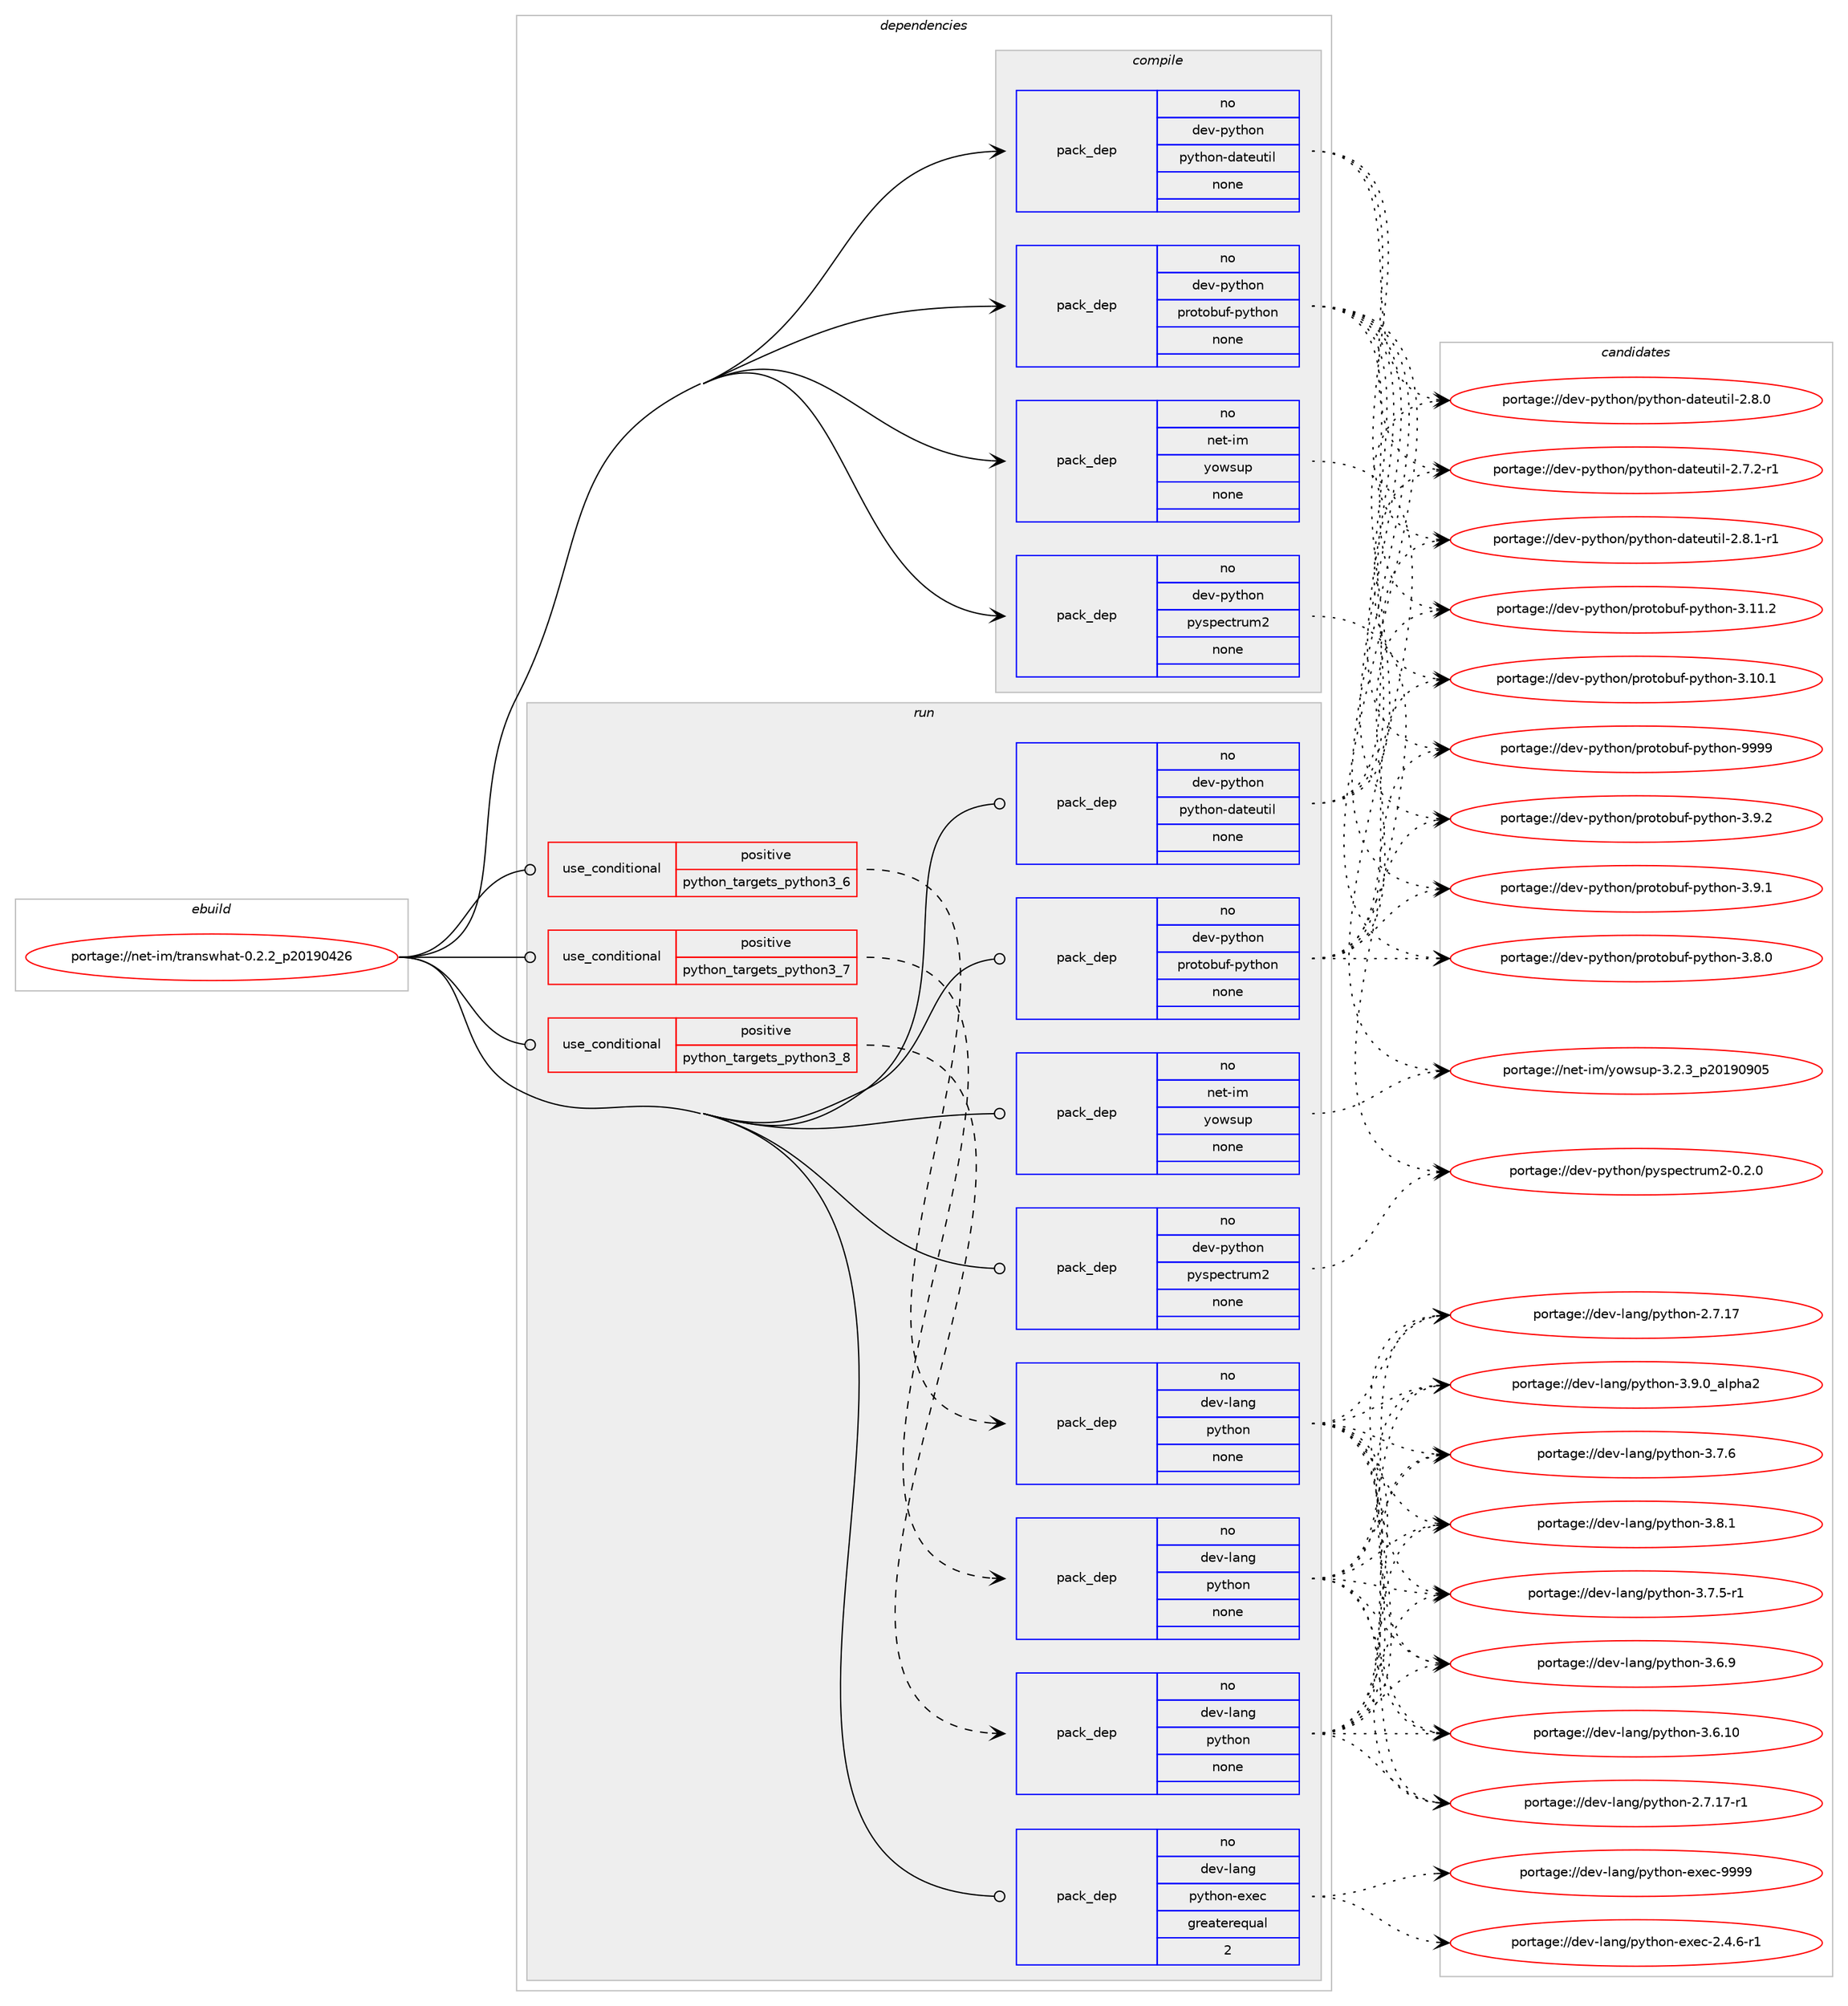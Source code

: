 digraph prolog {

# *************
# Graph options
# *************

newrank=true;
concentrate=true;
compound=true;
graph [rankdir=LR,fontname=Helvetica,fontsize=10,ranksep=1.5];#, ranksep=2.5, nodesep=0.2];
edge  [arrowhead=vee];
node  [fontname=Helvetica,fontsize=10];

# **********
# The ebuild
# **********

subgraph cluster_leftcol {
color=gray;
rank=same;
label=<<i>ebuild</i>>;
id [label="portage://net-im/transwhat-0.2.2_p20190426", color=red, width=4, href="../net-im/transwhat-0.2.2_p20190426.svg"];
}

# ****************
# The dependencies
# ****************

subgraph cluster_midcol {
color=gray;
label=<<i>dependencies</i>>;
subgraph cluster_compile {
fillcolor="#eeeeee";
style=filled;
label=<<i>compile</i>>;
subgraph pack106091 {
dependency138513 [label=<<TABLE BORDER="0" CELLBORDER="1" CELLSPACING="0" CELLPADDING="4" WIDTH="220"><TR><TD ROWSPAN="6" CELLPADDING="30">pack_dep</TD></TR><TR><TD WIDTH="110">no</TD></TR><TR><TD>dev-python</TD></TR><TR><TD>protobuf-python</TD></TR><TR><TD>none</TD></TR><TR><TD></TD></TR></TABLE>>, shape=none, color=blue];
}
id:e -> dependency138513:w [weight=20,style="solid",arrowhead="vee"];
subgraph pack106092 {
dependency138514 [label=<<TABLE BORDER="0" CELLBORDER="1" CELLSPACING="0" CELLPADDING="4" WIDTH="220"><TR><TD ROWSPAN="6" CELLPADDING="30">pack_dep</TD></TR><TR><TD WIDTH="110">no</TD></TR><TR><TD>dev-python</TD></TR><TR><TD>pyspectrum2</TD></TR><TR><TD>none</TD></TR><TR><TD></TD></TR></TABLE>>, shape=none, color=blue];
}
id:e -> dependency138514:w [weight=20,style="solid",arrowhead="vee"];
subgraph pack106093 {
dependency138515 [label=<<TABLE BORDER="0" CELLBORDER="1" CELLSPACING="0" CELLPADDING="4" WIDTH="220"><TR><TD ROWSPAN="6" CELLPADDING="30">pack_dep</TD></TR><TR><TD WIDTH="110">no</TD></TR><TR><TD>dev-python</TD></TR><TR><TD>python-dateutil</TD></TR><TR><TD>none</TD></TR><TR><TD></TD></TR></TABLE>>, shape=none, color=blue];
}
id:e -> dependency138515:w [weight=20,style="solid",arrowhead="vee"];
subgraph pack106094 {
dependency138516 [label=<<TABLE BORDER="0" CELLBORDER="1" CELLSPACING="0" CELLPADDING="4" WIDTH="220"><TR><TD ROWSPAN="6" CELLPADDING="30">pack_dep</TD></TR><TR><TD WIDTH="110">no</TD></TR><TR><TD>net-im</TD></TR><TR><TD>yowsup</TD></TR><TR><TD>none</TD></TR><TR><TD></TD></TR></TABLE>>, shape=none, color=blue];
}
id:e -> dependency138516:w [weight=20,style="solid",arrowhead="vee"];
}
subgraph cluster_compileandrun {
fillcolor="#eeeeee";
style=filled;
label=<<i>compile and run</i>>;
}
subgraph cluster_run {
fillcolor="#eeeeee";
style=filled;
label=<<i>run</i>>;
subgraph cond30104 {
dependency138517 [label=<<TABLE BORDER="0" CELLBORDER="1" CELLSPACING="0" CELLPADDING="4"><TR><TD ROWSPAN="3" CELLPADDING="10">use_conditional</TD></TR><TR><TD>positive</TD></TR><TR><TD>python_targets_python3_6</TD></TR></TABLE>>, shape=none, color=red];
subgraph pack106095 {
dependency138518 [label=<<TABLE BORDER="0" CELLBORDER="1" CELLSPACING="0" CELLPADDING="4" WIDTH="220"><TR><TD ROWSPAN="6" CELLPADDING="30">pack_dep</TD></TR><TR><TD WIDTH="110">no</TD></TR><TR><TD>dev-lang</TD></TR><TR><TD>python</TD></TR><TR><TD>none</TD></TR><TR><TD></TD></TR></TABLE>>, shape=none, color=blue];
}
dependency138517:e -> dependency138518:w [weight=20,style="dashed",arrowhead="vee"];
}
id:e -> dependency138517:w [weight=20,style="solid",arrowhead="odot"];
subgraph cond30105 {
dependency138519 [label=<<TABLE BORDER="0" CELLBORDER="1" CELLSPACING="0" CELLPADDING="4"><TR><TD ROWSPAN="3" CELLPADDING="10">use_conditional</TD></TR><TR><TD>positive</TD></TR><TR><TD>python_targets_python3_7</TD></TR></TABLE>>, shape=none, color=red];
subgraph pack106096 {
dependency138520 [label=<<TABLE BORDER="0" CELLBORDER="1" CELLSPACING="0" CELLPADDING="4" WIDTH="220"><TR><TD ROWSPAN="6" CELLPADDING="30">pack_dep</TD></TR><TR><TD WIDTH="110">no</TD></TR><TR><TD>dev-lang</TD></TR><TR><TD>python</TD></TR><TR><TD>none</TD></TR><TR><TD></TD></TR></TABLE>>, shape=none, color=blue];
}
dependency138519:e -> dependency138520:w [weight=20,style="dashed",arrowhead="vee"];
}
id:e -> dependency138519:w [weight=20,style="solid",arrowhead="odot"];
subgraph cond30106 {
dependency138521 [label=<<TABLE BORDER="0" CELLBORDER="1" CELLSPACING="0" CELLPADDING="4"><TR><TD ROWSPAN="3" CELLPADDING="10">use_conditional</TD></TR><TR><TD>positive</TD></TR><TR><TD>python_targets_python3_8</TD></TR></TABLE>>, shape=none, color=red];
subgraph pack106097 {
dependency138522 [label=<<TABLE BORDER="0" CELLBORDER="1" CELLSPACING="0" CELLPADDING="4" WIDTH="220"><TR><TD ROWSPAN="6" CELLPADDING="30">pack_dep</TD></TR><TR><TD WIDTH="110">no</TD></TR><TR><TD>dev-lang</TD></TR><TR><TD>python</TD></TR><TR><TD>none</TD></TR><TR><TD></TD></TR></TABLE>>, shape=none, color=blue];
}
dependency138521:e -> dependency138522:w [weight=20,style="dashed",arrowhead="vee"];
}
id:e -> dependency138521:w [weight=20,style="solid",arrowhead="odot"];
subgraph pack106098 {
dependency138523 [label=<<TABLE BORDER="0" CELLBORDER="1" CELLSPACING="0" CELLPADDING="4" WIDTH="220"><TR><TD ROWSPAN="6" CELLPADDING="30">pack_dep</TD></TR><TR><TD WIDTH="110">no</TD></TR><TR><TD>dev-lang</TD></TR><TR><TD>python-exec</TD></TR><TR><TD>greaterequal</TD></TR><TR><TD>2</TD></TR></TABLE>>, shape=none, color=blue];
}
id:e -> dependency138523:w [weight=20,style="solid",arrowhead="odot"];
subgraph pack106099 {
dependency138524 [label=<<TABLE BORDER="0" CELLBORDER="1" CELLSPACING="0" CELLPADDING="4" WIDTH="220"><TR><TD ROWSPAN="6" CELLPADDING="30">pack_dep</TD></TR><TR><TD WIDTH="110">no</TD></TR><TR><TD>dev-python</TD></TR><TR><TD>protobuf-python</TD></TR><TR><TD>none</TD></TR><TR><TD></TD></TR></TABLE>>, shape=none, color=blue];
}
id:e -> dependency138524:w [weight=20,style="solid",arrowhead="odot"];
subgraph pack106100 {
dependency138525 [label=<<TABLE BORDER="0" CELLBORDER="1" CELLSPACING="0" CELLPADDING="4" WIDTH="220"><TR><TD ROWSPAN="6" CELLPADDING="30">pack_dep</TD></TR><TR><TD WIDTH="110">no</TD></TR><TR><TD>dev-python</TD></TR><TR><TD>pyspectrum2</TD></TR><TR><TD>none</TD></TR><TR><TD></TD></TR></TABLE>>, shape=none, color=blue];
}
id:e -> dependency138525:w [weight=20,style="solid",arrowhead="odot"];
subgraph pack106101 {
dependency138526 [label=<<TABLE BORDER="0" CELLBORDER="1" CELLSPACING="0" CELLPADDING="4" WIDTH="220"><TR><TD ROWSPAN="6" CELLPADDING="30">pack_dep</TD></TR><TR><TD WIDTH="110">no</TD></TR><TR><TD>dev-python</TD></TR><TR><TD>python-dateutil</TD></TR><TR><TD>none</TD></TR><TR><TD></TD></TR></TABLE>>, shape=none, color=blue];
}
id:e -> dependency138526:w [weight=20,style="solid",arrowhead="odot"];
subgraph pack106102 {
dependency138527 [label=<<TABLE BORDER="0" CELLBORDER="1" CELLSPACING="0" CELLPADDING="4" WIDTH="220"><TR><TD ROWSPAN="6" CELLPADDING="30">pack_dep</TD></TR><TR><TD WIDTH="110">no</TD></TR><TR><TD>net-im</TD></TR><TR><TD>yowsup</TD></TR><TR><TD>none</TD></TR><TR><TD></TD></TR></TABLE>>, shape=none, color=blue];
}
id:e -> dependency138527:w [weight=20,style="solid",arrowhead="odot"];
}
}

# **************
# The candidates
# **************

subgraph cluster_choices {
rank=same;
color=gray;
label=<<i>candidates</i>>;

subgraph choice106091 {
color=black;
nodesep=1;
choice100101118451121211161041111104711211411111611198117102451121211161041111104557575757 [label="portage://dev-python/protobuf-python-9999", color=red, width=4,href="../dev-python/protobuf-python-9999.svg"];
choice10010111845112121116104111110471121141111161119811710245112121116104111110455146574650 [label="portage://dev-python/protobuf-python-3.9.2", color=red, width=4,href="../dev-python/protobuf-python-3.9.2.svg"];
choice10010111845112121116104111110471121141111161119811710245112121116104111110455146574649 [label="portage://dev-python/protobuf-python-3.9.1", color=red, width=4,href="../dev-python/protobuf-python-3.9.1.svg"];
choice10010111845112121116104111110471121141111161119811710245112121116104111110455146564648 [label="portage://dev-python/protobuf-python-3.8.0", color=red, width=4,href="../dev-python/protobuf-python-3.8.0.svg"];
choice1001011184511212111610411111047112114111116111981171024511212111610411111045514649494650 [label="portage://dev-python/protobuf-python-3.11.2", color=red, width=4,href="../dev-python/protobuf-python-3.11.2.svg"];
choice1001011184511212111610411111047112114111116111981171024511212111610411111045514649484649 [label="portage://dev-python/protobuf-python-3.10.1", color=red, width=4,href="../dev-python/protobuf-python-3.10.1.svg"];
dependency138513:e -> choice100101118451121211161041111104711211411111611198117102451121211161041111104557575757:w [style=dotted,weight="100"];
dependency138513:e -> choice10010111845112121116104111110471121141111161119811710245112121116104111110455146574650:w [style=dotted,weight="100"];
dependency138513:e -> choice10010111845112121116104111110471121141111161119811710245112121116104111110455146574649:w [style=dotted,weight="100"];
dependency138513:e -> choice10010111845112121116104111110471121141111161119811710245112121116104111110455146564648:w [style=dotted,weight="100"];
dependency138513:e -> choice1001011184511212111610411111047112114111116111981171024511212111610411111045514649494650:w [style=dotted,weight="100"];
dependency138513:e -> choice1001011184511212111610411111047112114111116111981171024511212111610411111045514649484649:w [style=dotted,weight="100"];
}
subgraph choice106092 {
color=black;
nodesep=1;
choice10010111845112121116104111110471121211151121019911611411710950454846504648 [label="portage://dev-python/pyspectrum2-0.2.0", color=red, width=4,href="../dev-python/pyspectrum2-0.2.0.svg"];
dependency138514:e -> choice10010111845112121116104111110471121211151121019911611411710950454846504648:w [style=dotted,weight="100"];
}
subgraph choice106093 {
color=black;
nodesep=1;
choice100101118451121211161041111104711212111610411111045100971161011171161051084550465646494511449 [label="portage://dev-python/python-dateutil-2.8.1-r1", color=red, width=4,href="../dev-python/python-dateutil-2.8.1-r1.svg"];
choice10010111845112121116104111110471121211161041111104510097116101117116105108455046564648 [label="portage://dev-python/python-dateutil-2.8.0", color=red, width=4,href="../dev-python/python-dateutil-2.8.0.svg"];
choice100101118451121211161041111104711212111610411111045100971161011171161051084550465546504511449 [label="portage://dev-python/python-dateutil-2.7.2-r1", color=red, width=4,href="../dev-python/python-dateutil-2.7.2-r1.svg"];
dependency138515:e -> choice100101118451121211161041111104711212111610411111045100971161011171161051084550465646494511449:w [style=dotted,weight="100"];
dependency138515:e -> choice10010111845112121116104111110471121211161041111104510097116101117116105108455046564648:w [style=dotted,weight="100"];
dependency138515:e -> choice100101118451121211161041111104711212111610411111045100971161011171161051084550465546504511449:w [style=dotted,weight="100"];
}
subgraph choice106094 {
color=black;
nodesep=1;
choice1101011164510510947121111119115117112455146504651951125048495748574853 [label="portage://net-im/yowsup-3.2.3_p20190905", color=red, width=4,href="../net-im/yowsup-3.2.3_p20190905.svg"];
dependency138516:e -> choice1101011164510510947121111119115117112455146504651951125048495748574853:w [style=dotted,weight="100"];
}
subgraph choice106095 {
color=black;
nodesep=1;
choice10010111845108971101034711212111610411111045514657464895971081121049750 [label="portage://dev-lang/python-3.9.0_alpha2", color=red, width=4,href="../dev-lang/python-3.9.0_alpha2.svg"];
choice100101118451089711010347112121116104111110455146564649 [label="portage://dev-lang/python-3.8.1", color=red, width=4,href="../dev-lang/python-3.8.1.svg"];
choice100101118451089711010347112121116104111110455146554654 [label="portage://dev-lang/python-3.7.6", color=red, width=4,href="../dev-lang/python-3.7.6.svg"];
choice1001011184510897110103471121211161041111104551465546534511449 [label="portage://dev-lang/python-3.7.5-r1", color=red, width=4,href="../dev-lang/python-3.7.5-r1.svg"];
choice100101118451089711010347112121116104111110455146544657 [label="portage://dev-lang/python-3.6.9", color=red, width=4,href="../dev-lang/python-3.6.9.svg"];
choice10010111845108971101034711212111610411111045514654464948 [label="portage://dev-lang/python-3.6.10", color=red, width=4,href="../dev-lang/python-3.6.10.svg"];
choice100101118451089711010347112121116104111110455046554649554511449 [label="portage://dev-lang/python-2.7.17-r1", color=red, width=4,href="../dev-lang/python-2.7.17-r1.svg"];
choice10010111845108971101034711212111610411111045504655464955 [label="portage://dev-lang/python-2.7.17", color=red, width=4,href="../dev-lang/python-2.7.17.svg"];
dependency138518:e -> choice10010111845108971101034711212111610411111045514657464895971081121049750:w [style=dotted,weight="100"];
dependency138518:e -> choice100101118451089711010347112121116104111110455146564649:w [style=dotted,weight="100"];
dependency138518:e -> choice100101118451089711010347112121116104111110455146554654:w [style=dotted,weight="100"];
dependency138518:e -> choice1001011184510897110103471121211161041111104551465546534511449:w [style=dotted,weight="100"];
dependency138518:e -> choice100101118451089711010347112121116104111110455146544657:w [style=dotted,weight="100"];
dependency138518:e -> choice10010111845108971101034711212111610411111045514654464948:w [style=dotted,weight="100"];
dependency138518:e -> choice100101118451089711010347112121116104111110455046554649554511449:w [style=dotted,weight="100"];
dependency138518:e -> choice10010111845108971101034711212111610411111045504655464955:w [style=dotted,weight="100"];
}
subgraph choice106096 {
color=black;
nodesep=1;
choice10010111845108971101034711212111610411111045514657464895971081121049750 [label="portage://dev-lang/python-3.9.0_alpha2", color=red, width=4,href="../dev-lang/python-3.9.0_alpha2.svg"];
choice100101118451089711010347112121116104111110455146564649 [label="portage://dev-lang/python-3.8.1", color=red, width=4,href="../dev-lang/python-3.8.1.svg"];
choice100101118451089711010347112121116104111110455146554654 [label="portage://dev-lang/python-3.7.6", color=red, width=4,href="../dev-lang/python-3.7.6.svg"];
choice1001011184510897110103471121211161041111104551465546534511449 [label="portage://dev-lang/python-3.7.5-r1", color=red, width=4,href="../dev-lang/python-3.7.5-r1.svg"];
choice100101118451089711010347112121116104111110455146544657 [label="portage://dev-lang/python-3.6.9", color=red, width=4,href="../dev-lang/python-3.6.9.svg"];
choice10010111845108971101034711212111610411111045514654464948 [label="portage://dev-lang/python-3.6.10", color=red, width=4,href="../dev-lang/python-3.6.10.svg"];
choice100101118451089711010347112121116104111110455046554649554511449 [label="portage://dev-lang/python-2.7.17-r1", color=red, width=4,href="../dev-lang/python-2.7.17-r1.svg"];
choice10010111845108971101034711212111610411111045504655464955 [label="portage://dev-lang/python-2.7.17", color=red, width=4,href="../dev-lang/python-2.7.17.svg"];
dependency138520:e -> choice10010111845108971101034711212111610411111045514657464895971081121049750:w [style=dotted,weight="100"];
dependency138520:e -> choice100101118451089711010347112121116104111110455146564649:w [style=dotted,weight="100"];
dependency138520:e -> choice100101118451089711010347112121116104111110455146554654:w [style=dotted,weight="100"];
dependency138520:e -> choice1001011184510897110103471121211161041111104551465546534511449:w [style=dotted,weight="100"];
dependency138520:e -> choice100101118451089711010347112121116104111110455146544657:w [style=dotted,weight="100"];
dependency138520:e -> choice10010111845108971101034711212111610411111045514654464948:w [style=dotted,weight="100"];
dependency138520:e -> choice100101118451089711010347112121116104111110455046554649554511449:w [style=dotted,weight="100"];
dependency138520:e -> choice10010111845108971101034711212111610411111045504655464955:w [style=dotted,weight="100"];
}
subgraph choice106097 {
color=black;
nodesep=1;
choice10010111845108971101034711212111610411111045514657464895971081121049750 [label="portage://dev-lang/python-3.9.0_alpha2", color=red, width=4,href="../dev-lang/python-3.9.0_alpha2.svg"];
choice100101118451089711010347112121116104111110455146564649 [label="portage://dev-lang/python-3.8.1", color=red, width=4,href="../dev-lang/python-3.8.1.svg"];
choice100101118451089711010347112121116104111110455146554654 [label="portage://dev-lang/python-3.7.6", color=red, width=4,href="../dev-lang/python-3.7.6.svg"];
choice1001011184510897110103471121211161041111104551465546534511449 [label="portage://dev-lang/python-3.7.5-r1", color=red, width=4,href="../dev-lang/python-3.7.5-r1.svg"];
choice100101118451089711010347112121116104111110455146544657 [label="portage://dev-lang/python-3.6.9", color=red, width=4,href="../dev-lang/python-3.6.9.svg"];
choice10010111845108971101034711212111610411111045514654464948 [label="portage://dev-lang/python-3.6.10", color=red, width=4,href="../dev-lang/python-3.6.10.svg"];
choice100101118451089711010347112121116104111110455046554649554511449 [label="portage://dev-lang/python-2.7.17-r1", color=red, width=4,href="../dev-lang/python-2.7.17-r1.svg"];
choice10010111845108971101034711212111610411111045504655464955 [label="portage://dev-lang/python-2.7.17", color=red, width=4,href="../dev-lang/python-2.7.17.svg"];
dependency138522:e -> choice10010111845108971101034711212111610411111045514657464895971081121049750:w [style=dotted,weight="100"];
dependency138522:e -> choice100101118451089711010347112121116104111110455146564649:w [style=dotted,weight="100"];
dependency138522:e -> choice100101118451089711010347112121116104111110455146554654:w [style=dotted,weight="100"];
dependency138522:e -> choice1001011184510897110103471121211161041111104551465546534511449:w [style=dotted,weight="100"];
dependency138522:e -> choice100101118451089711010347112121116104111110455146544657:w [style=dotted,weight="100"];
dependency138522:e -> choice10010111845108971101034711212111610411111045514654464948:w [style=dotted,weight="100"];
dependency138522:e -> choice100101118451089711010347112121116104111110455046554649554511449:w [style=dotted,weight="100"];
dependency138522:e -> choice10010111845108971101034711212111610411111045504655464955:w [style=dotted,weight="100"];
}
subgraph choice106098 {
color=black;
nodesep=1;
choice10010111845108971101034711212111610411111045101120101994557575757 [label="portage://dev-lang/python-exec-9999", color=red, width=4,href="../dev-lang/python-exec-9999.svg"];
choice10010111845108971101034711212111610411111045101120101994550465246544511449 [label="portage://dev-lang/python-exec-2.4.6-r1", color=red, width=4,href="../dev-lang/python-exec-2.4.6-r1.svg"];
dependency138523:e -> choice10010111845108971101034711212111610411111045101120101994557575757:w [style=dotted,weight="100"];
dependency138523:e -> choice10010111845108971101034711212111610411111045101120101994550465246544511449:w [style=dotted,weight="100"];
}
subgraph choice106099 {
color=black;
nodesep=1;
choice100101118451121211161041111104711211411111611198117102451121211161041111104557575757 [label="portage://dev-python/protobuf-python-9999", color=red, width=4,href="../dev-python/protobuf-python-9999.svg"];
choice10010111845112121116104111110471121141111161119811710245112121116104111110455146574650 [label="portage://dev-python/protobuf-python-3.9.2", color=red, width=4,href="../dev-python/protobuf-python-3.9.2.svg"];
choice10010111845112121116104111110471121141111161119811710245112121116104111110455146574649 [label="portage://dev-python/protobuf-python-3.9.1", color=red, width=4,href="../dev-python/protobuf-python-3.9.1.svg"];
choice10010111845112121116104111110471121141111161119811710245112121116104111110455146564648 [label="portage://dev-python/protobuf-python-3.8.0", color=red, width=4,href="../dev-python/protobuf-python-3.8.0.svg"];
choice1001011184511212111610411111047112114111116111981171024511212111610411111045514649494650 [label="portage://dev-python/protobuf-python-3.11.2", color=red, width=4,href="../dev-python/protobuf-python-3.11.2.svg"];
choice1001011184511212111610411111047112114111116111981171024511212111610411111045514649484649 [label="portage://dev-python/protobuf-python-3.10.1", color=red, width=4,href="../dev-python/protobuf-python-3.10.1.svg"];
dependency138524:e -> choice100101118451121211161041111104711211411111611198117102451121211161041111104557575757:w [style=dotted,weight="100"];
dependency138524:e -> choice10010111845112121116104111110471121141111161119811710245112121116104111110455146574650:w [style=dotted,weight="100"];
dependency138524:e -> choice10010111845112121116104111110471121141111161119811710245112121116104111110455146574649:w [style=dotted,weight="100"];
dependency138524:e -> choice10010111845112121116104111110471121141111161119811710245112121116104111110455146564648:w [style=dotted,weight="100"];
dependency138524:e -> choice1001011184511212111610411111047112114111116111981171024511212111610411111045514649494650:w [style=dotted,weight="100"];
dependency138524:e -> choice1001011184511212111610411111047112114111116111981171024511212111610411111045514649484649:w [style=dotted,weight="100"];
}
subgraph choice106100 {
color=black;
nodesep=1;
choice10010111845112121116104111110471121211151121019911611411710950454846504648 [label="portage://dev-python/pyspectrum2-0.2.0", color=red, width=4,href="../dev-python/pyspectrum2-0.2.0.svg"];
dependency138525:e -> choice10010111845112121116104111110471121211151121019911611411710950454846504648:w [style=dotted,weight="100"];
}
subgraph choice106101 {
color=black;
nodesep=1;
choice100101118451121211161041111104711212111610411111045100971161011171161051084550465646494511449 [label="portage://dev-python/python-dateutil-2.8.1-r1", color=red, width=4,href="../dev-python/python-dateutil-2.8.1-r1.svg"];
choice10010111845112121116104111110471121211161041111104510097116101117116105108455046564648 [label="portage://dev-python/python-dateutil-2.8.0", color=red, width=4,href="../dev-python/python-dateutil-2.8.0.svg"];
choice100101118451121211161041111104711212111610411111045100971161011171161051084550465546504511449 [label="portage://dev-python/python-dateutil-2.7.2-r1", color=red, width=4,href="../dev-python/python-dateutil-2.7.2-r1.svg"];
dependency138526:e -> choice100101118451121211161041111104711212111610411111045100971161011171161051084550465646494511449:w [style=dotted,weight="100"];
dependency138526:e -> choice10010111845112121116104111110471121211161041111104510097116101117116105108455046564648:w [style=dotted,weight="100"];
dependency138526:e -> choice100101118451121211161041111104711212111610411111045100971161011171161051084550465546504511449:w [style=dotted,weight="100"];
}
subgraph choice106102 {
color=black;
nodesep=1;
choice1101011164510510947121111119115117112455146504651951125048495748574853 [label="portage://net-im/yowsup-3.2.3_p20190905", color=red, width=4,href="../net-im/yowsup-3.2.3_p20190905.svg"];
dependency138527:e -> choice1101011164510510947121111119115117112455146504651951125048495748574853:w [style=dotted,weight="100"];
}
}

}
